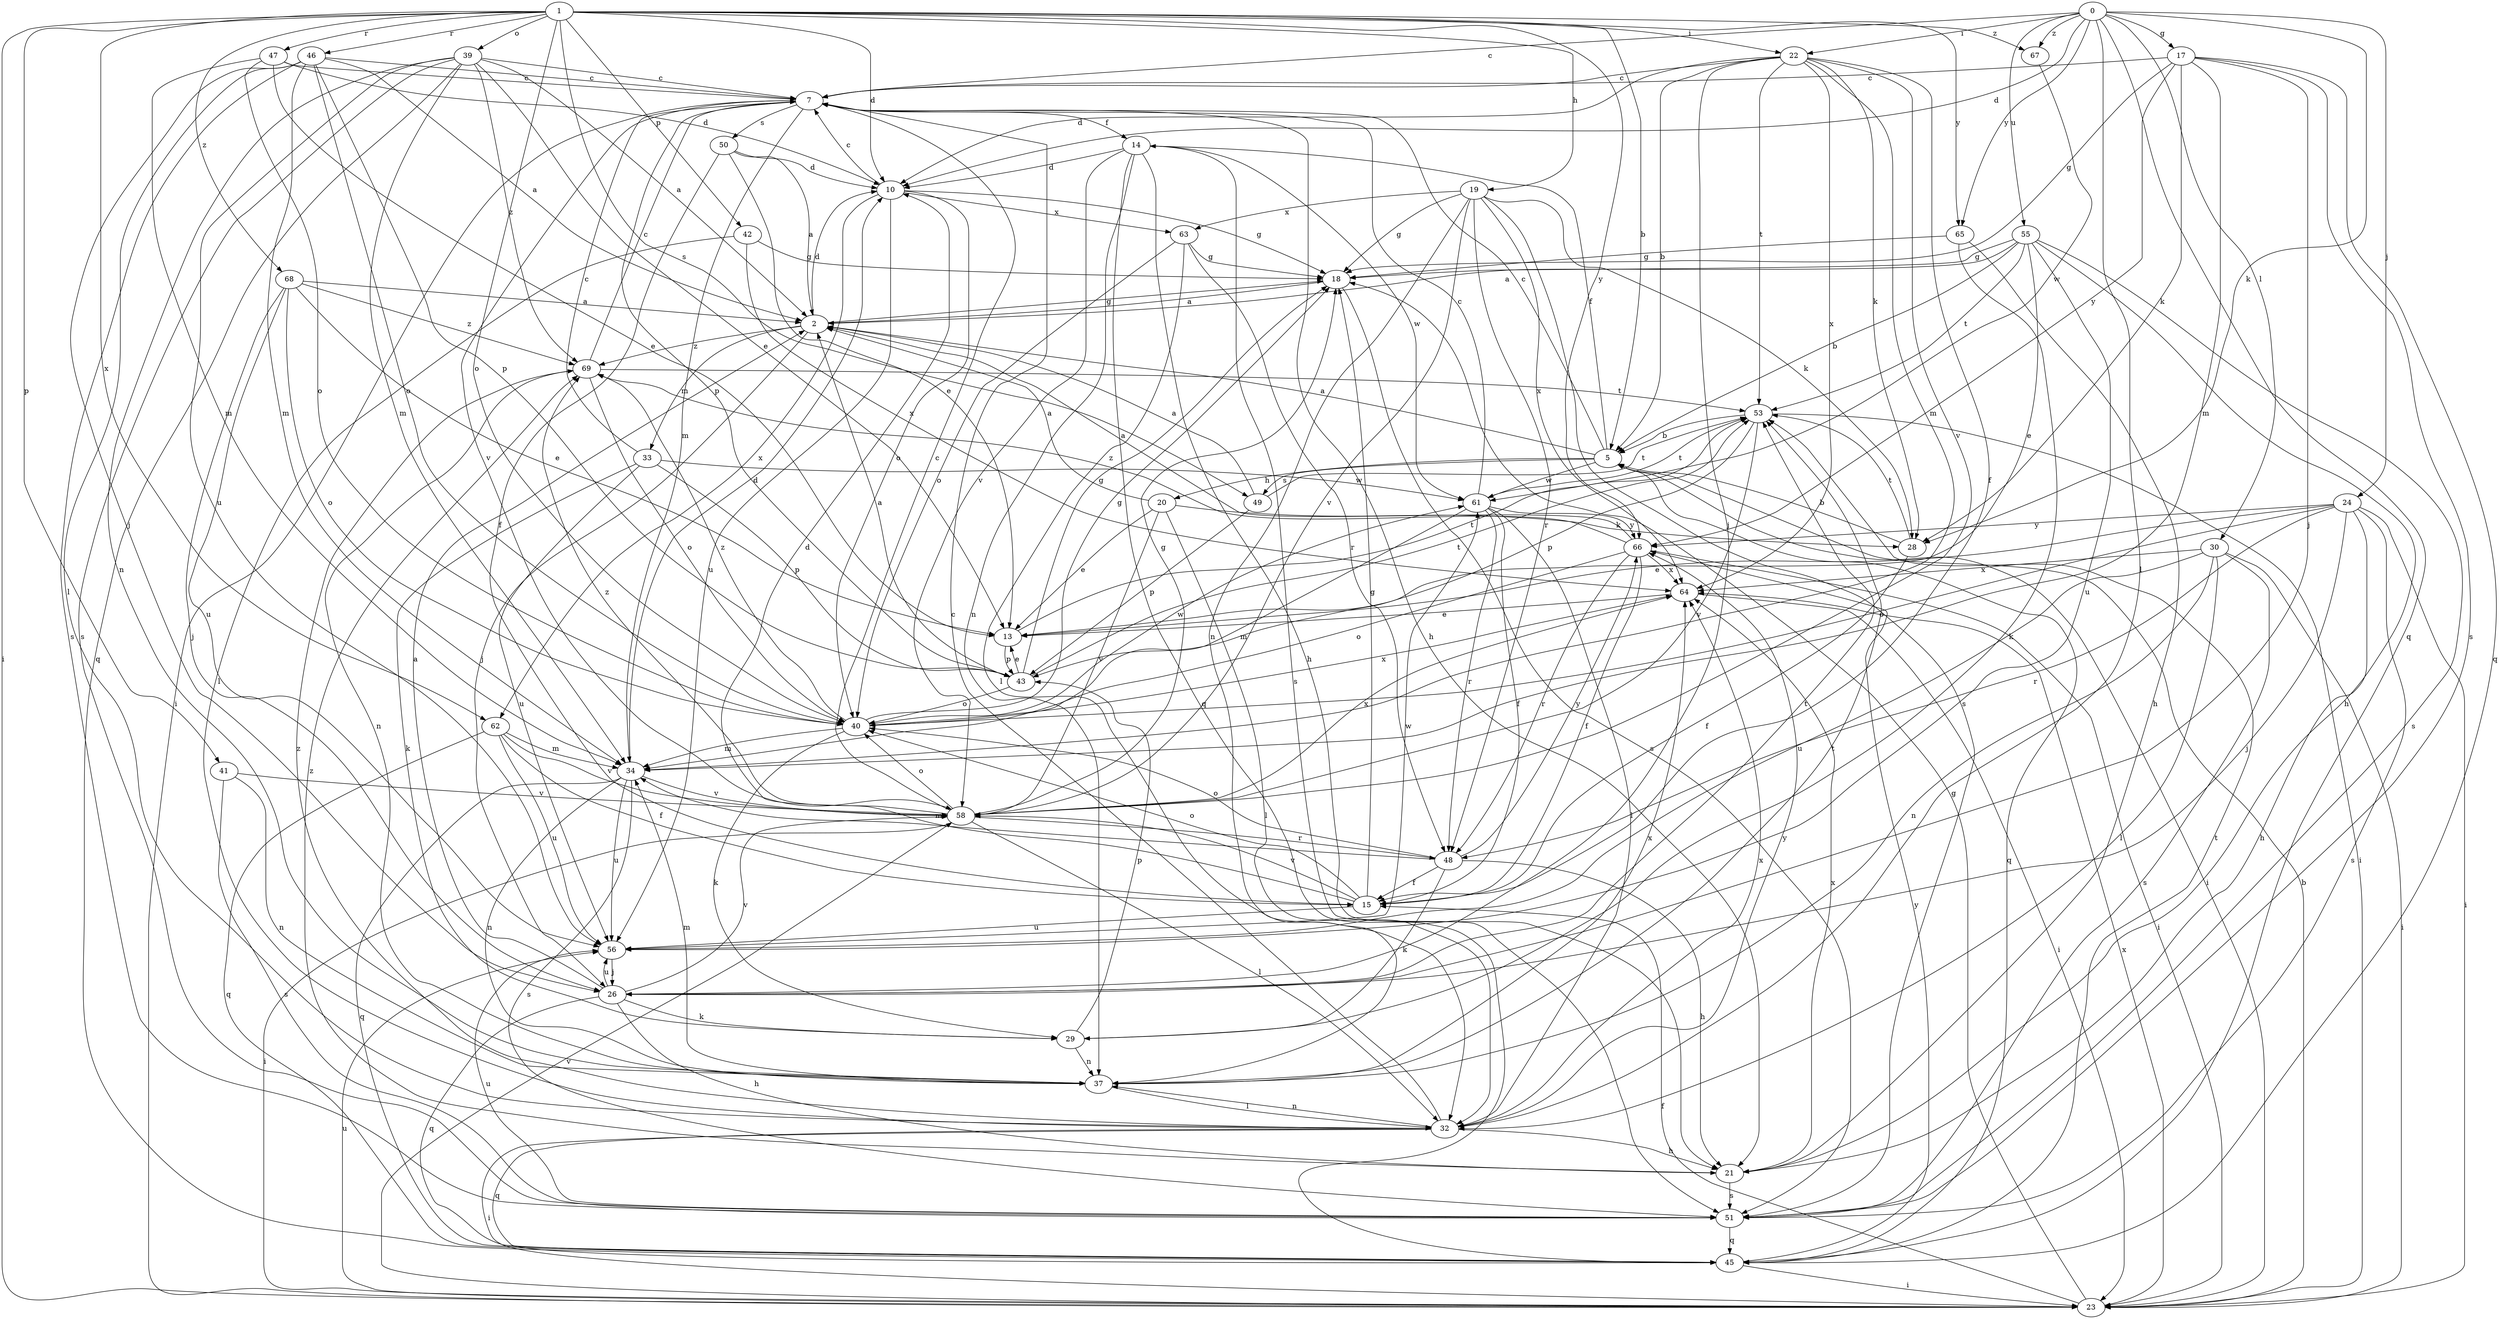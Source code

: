 strict digraph  {
0;
1;
2;
5;
7;
10;
13;
14;
15;
17;
18;
19;
20;
21;
22;
23;
24;
26;
28;
29;
30;
32;
33;
34;
37;
39;
40;
41;
42;
43;
45;
46;
47;
48;
49;
50;
51;
53;
55;
56;
58;
61;
62;
63;
64;
65;
66;
67;
68;
69;
0 -> 7  [label=c];
0 -> 10  [label=d];
0 -> 17  [label=g];
0 -> 22  [label=i];
0 -> 24  [label=j];
0 -> 28  [label=k];
0 -> 30  [label=l];
0 -> 32  [label=l];
0 -> 45  [label=q];
0 -> 55  [label=u];
0 -> 65  [label=y];
0 -> 67  [label=z];
1 -> 5  [label=b];
1 -> 10  [label=d];
1 -> 19  [label=h];
1 -> 22  [label=i];
1 -> 23  [label=i];
1 -> 39  [label=o];
1 -> 40  [label=o];
1 -> 41  [label=p];
1 -> 42  [label=p];
1 -> 46  [label=r];
1 -> 47  [label=r];
1 -> 49  [label=s];
1 -> 62  [label=x];
1 -> 65  [label=y];
1 -> 66  [label=y];
1 -> 67  [label=z];
1 -> 68  [label=z];
2 -> 10  [label=d];
2 -> 18  [label=g];
2 -> 26  [label=j];
2 -> 33  [label=m];
2 -> 69  [label=z];
5 -> 2  [label=a];
5 -> 7  [label=c];
5 -> 14  [label=f];
5 -> 20  [label=h];
5 -> 23  [label=i];
5 -> 45  [label=q];
5 -> 49  [label=s];
5 -> 61  [label=w];
7 -> 14  [label=f];
7 -> 21  [label=h];
7 -> 23  [label=i];
7 -> 34  [label=m];
7 -> 43  [label=p];
7 -> 50  [label=s];
7 -> 58  [label=v];
10 -> 7  [label=c];
10 -> 18  [label=g];
10 -> 40  [label=o];
10 -> 56  [label=u];
10 -> 62  [label=x];
10 -> 63  [label=x];
13 -> 43  [label=p];
13 -> 53  [label=t];
14 -> 10  [label=d];
14 -> 21  [label=h];
14 -> 37  [label=n];
14 -> 45  [label=q];
14 -> 51  [label=s];
14 -> 58  [label=v];
14 -> 61  [label=w];
15 -> 10  [label=d];
15 -> 18  [label=g];
15 -> 40  [label=o];
15 -> 56  [label=u];
15 -> 58  [label=v];
17 -> 7  [label=c];
17 -> 18  [label=g];
17 -> 26  [label=j];
17 -> 28  [label=k];
17 -> 34  [label=m];
17 -> 45  [label=q];
17 -> 51  [label=s];
17 -> 66  [label=y];
18 -> 2  [label=a];
18 -> 51  [label=s];
19 -> 18  [label=g];
19 -> 28  [label=k];
19 -> 37  [label=n];
19 -> 48  [label=r];
19 -> 51  [label=s];
19 -> 58  [label=v];
19 -> 63  [label=x];
19 -> 64  [label=x];
20 -> 2  [label=a];
20 -> 13  [label=e];
20 -> 28  [label=k];
20 -> 32  [label=l];
20 -> 58  [label=v];
21 -> 51  [label=s];
21 -> 64  [label=x];
21 -> 69  [label=z];
22 -> 5  [label=b];
22 -> 7  [label=c];
22 -> 10  [label=d];
22 -> 15  [label=f];
22 -> 26  [label=j];
22 -> 28  [label=k];
22 -> 34  [label=m];
22 -> 53  [label=t];
22 -> 58  [label=v];
22 -> 64  [label=x];
23 -> 5  [label=b];
23 -> 15  [label=f];
23 -> 18  [label=g];
23 -> 56  [label=u];
23 -> 58  [label=v];
23 -> 64  [label=x];
24 -> 13  [label=e];
24 -> 21  [label=h];
24 -> 23  [label=i];
24 -> 26  [label=j];
24 -> 40  [label=o];
24 -> 48  [label=r];
24 -> 51  [label=s];
24 -> 66  [label=y];
26 -> 2  [label=a];
26 -> 21  [label=h];
26 -> 29  [label=k];
26 -> 45  [label=q];
26 -> 53  [label=t];
26 -> 56  [label=u];
26 -> 58  [label=v];
28 -> 5  [label=b];
28 -> 15  [label=f];
28 -> 53  [label=t];
29 -> 37  [label=n];
29 -> 43  [label=p];
30 -> 23  [label=i];
30 -> 32  [label=l];
30 -> 37  [label=n];
30 -> 51  [label=s];
30 -> 56  [label=u];
30 -> 64  [label=x];
32 -> 7  [label=c];
32 -> 21  [label=h];
32 -> 23  [label=i];
32 -> 37  [label=n];
32 -> 45  [label=q];
32 -> 64  [label=x];
32 -> 66  [label=y];
32 -> 69  [label=z];
33 -> 7  [label=c];
33 -> 29  [label=k];
33 -> 43  [label=p];
33 -> 56  [label=u];
33 -> 61  [label=w];
34 -> 10  [label=d];
34 -> 37  [label=n];
34 -> 45  [label=q];
34 -> 51  [label=s];
34 -> 56  [label=u];
34 -> 58  [label=v];
37 -> 32  [label=l];
37 -> 34  [label=m];
37 -> 53  [label=t];
37 -> 64  [label=x];
39 -> 2  [label=a];
39 -> 7  [label=c];
39 -> 13  [label=e];
39 -> 34  [label=m];
39 -> 37  [label=n];
39 -> 45  [label=q];
39 -> 51  [label=s];
39 -> 56  [label=u];
39 -> 69  [label=z];
40 -> 18  [label=g];
40 -> 29  [label=k];
40 -> 34  [label=m];
40 -> 61  [label=w];
40 -> 64  [label=x];
40 -> 69  [label=z];
41 -> 37  [label=n];
41 -> 51  [label=s];
41 -> 58  [label=v];
42 -> 18  [label=g];
42 -> 32  [label=l];
42 -> 64  [label=x];
43 -> 2  [label=a];
43 -> 13  [label=e];
43 -> 18  [label=g];
43 -> 40  [label=o];
43 -> 53  [label=t];
45 -> 23  [label=i];
45 -> 53  [label=t];
45 -> 66  [label=y];
46 -> 2  [label=a];
46 -> 7  [label=c];
46 -> 26  [label=j];
46 -> 32  [label=l];
46 -> 34  [label=m];
46 -> 40  [label=o];
46 -> 43  [label=p];
46 -> 51  [label=s];
47 -> 7  [label=c];
47 -> 10  [label=d];
47 -> 13  [label=e];
47 -> 34  [label=m];
47 -> 40  [label=o];
48 -> 15  [label=f];
48 -> 21  [label=h];
48 -> 29  [label=k];
48 -> 34  [label=m];
48 -> 40  [label=o];
48 -> 66  [label=y];
49 -> 2  [label=a];
49 -> 43  [label=p];
49 -> 53  [label=t];
50 -> 2  [label=a];
50 -> 10  [label=d];
50 -> 13  [label=e];
50 -> 15  [label=f];
51 -> 45  [label=q];
51 -> 56  [label=u];
53 -> 5  [label=b];
53 -> 23  [label=i];
53 -> 43  [label=p];
53 -> 58  [label=v];
55 -> 2  [label=a];
55 -> 5  [label=b];
55 -> 13  [label=e];
55 -> 18  [label=g];
55 -> 21  [label=h];
55 -> 51  [label=s];
55 -> 53  [label=t];
55 -> 56  [label=u];
56 -> 26  [label=j];
56 -> 61  [label=w];
58 -> 7  [label=c];
58 -> 18  [label=g];
58 -> 23  [label=i];
58 -> 32  [label=l];
58 -> 40  [label=o];
58 -> 48  [label=r];
58 -> 64  [label=x];
58 -> 69  [label=z];
61 -> 7  [label=c];
61 -> 15  [label=f];
61 -> 32  [label=l];
61 -> 34  [label=m];
61 -> 48  [label=r];
61 -> 53  [label=t];
61 -> 66  [label=y];
62 -> 15  [label=f];
62 -> 34  [label=m];
62 -> 45  [label=q];
62 -> 56  [label=u];
62 -> 58  [label=v];
63 -> 18  [label=g];
63 -> 32  [label=l];
63 -> 40  [label=o];
63 -> 48  [label=r];
64 -> 13  [label=e];
64 -> 23  [label=i];
65 -> 18  [label=g];
65 -> 21  [label=h];
65 -> 29  [label=k];
66 -> 2  [label=a];
66 -> 15  [label=f];
66 -> 23  [label=i];
66 -> 40  [label=o];
66 -> 48  [label=r];
66 -> 64  [label=x];
66 -> 69  [label=z];
67 -> 61  [label=w];
68 -> 2  [label=a];
68 -> 13  [label=e];
68 -> 26  [label=j];
68 -> 40  [label=o];
68 -> 56  [label=u];
68 -> 69  [label=z];
69 -> 7  [label=c];
69 -> 37  [label=n];
69 -> 40  [label=o];
69 -> 53  [label=t];
}
